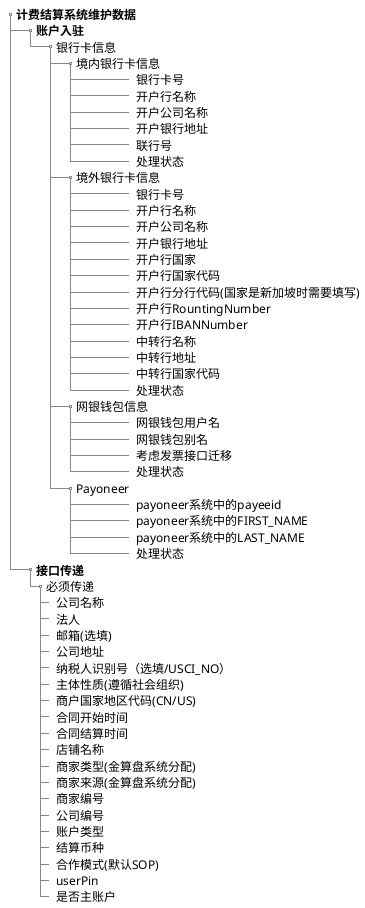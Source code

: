 @startuml
salt
{
{T
+ **计费结算系统维护数据 **
+++ **账户入驻**
+++++ 银行卡信息
+++++++ 境内银行卡信息
+++++++++++++ 银行卡号
+++++++++++++ 开户行名称
+++++++++++++ 开户公司名称
+++++++++++++ 开户银行地址
+++++++++++++ 联行号
+++++++++++++ 处理状态
+++++++ 境外银行卡信息
+++++++++++++ 银行卡号
+++++++++++++ 开户行名称
+++++++++++++ 开户公司名称
+++++++++++++ 开户银行地址
+++++++++++++ 开户行国家
+++++++++++++ 开户行国家代码
+++++++++++++ 开户行分行代码(国家是新加坡时需要填写)
+++++++++++++ 开户行RountingNumber
+++++++++++++ 开户行IBANNumber
+++++++++++++ 中转行名称
+++++++++++++ 中转行地址
+++++++++++++ 中转行国家代码
+++++++++++++ 处理状态
+++++++ 网银钱包信息
+++++++++++++ 网银钱包用户名
+++++++++++++ 网银钱包别名
+++++++++++++ 考虑发票接口迁移
+++++++++++++ 处理状态
+++++++ Payoneer
+++++++++++++ payoneer系统中的payeeid
+++++++++++++ payoneer系统中的FIRST_NAME
+++++++++++++ payoneer系统中的LAST_NAME
+++++++++++++ 处理状态

+++ **接口传递**

++++必须传递

+++++ 公司名称
+++++ 法人
+++++ 邮箱(选填)
+++++ 公司地址
+++++ 纳税人识别号（选填/USCI_NO）
+++++ 主体性质(遵循社会组织)
+++++ 商户国家地区代码(CN/US)

+++++ 合同开始时间
+++++ 合同结算时间
+++++ 店铺名称
+++++ 商家类型(金算盘系统分配)
+++++ 商家来源(金算盘系统分配)
+++++ 商家编号
+++++ 公司编号

+++++ 账户类型
+++++ 结算币种
+++++ 合作模式(默认SOP)

+++++ userPin
+++++ 是否主账户
}
}
@enduml